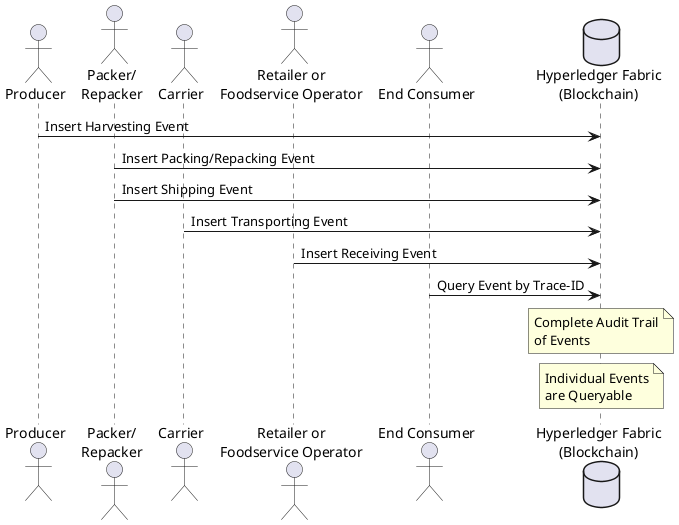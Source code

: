 @startuml
actor "Producer" as producer
actor "Packer/\nRepacker" as packer
actor "Carrier" as carrier
actor "Retailer or\nFoodservice Operator" as retailer
actor "End Consumer" as consumer

database "Hyperledger Fabric\n(Blockchain)" as hyperledger

producer -> hyperledger : Insert Harvesting Event
packer -> hyperledger : Insert Packing/Repacking Event
packer -> hyperledger : Insert Shipping Event
carrier -> hyperledger : Insert Transporting Event
retailer -> hyperledger : Insert Receiving Event
consumer -> hyperledger : Query Event by Trace-ID

note over hyperledger : Complete Audit Trail\nof Events
note over hyperledger : Individual Events\nare Queryable

@enduml